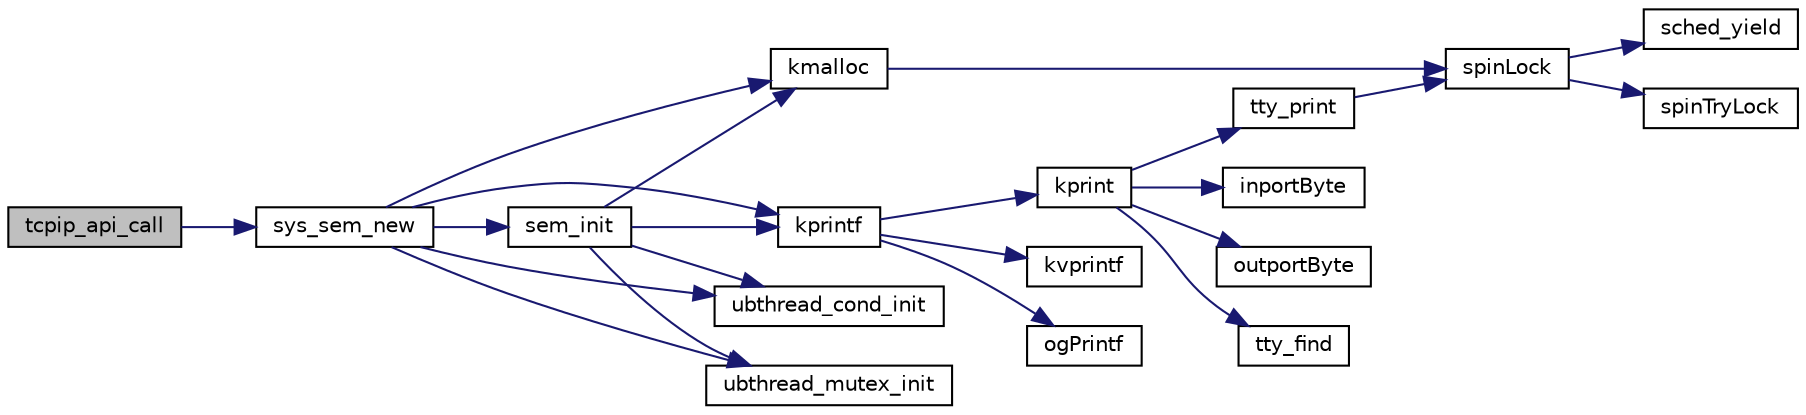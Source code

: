 digraph "tcpip_api_call"
{
 // LATEX_PDF_SIZE
  edge [fontname="Helvetica",fontsize="10",labelfontname="Helvetica",labelfontsize="10"];
  node [fontname="Helvetica",fontsize="10",shape=record];
  rankdir="LR";
  Node1 [label="tcpip_api_call",height=0.2,width=0.4,color="black", fillcolor="grey75", style="filled", fontcolor="black",tooltip=" "];
  Node1 -> Node2 [color="midnightblue",fontsize="10",style="solid",fontname="Helvetica"];
  Node2 [label="sys_sem_new",height=0.2,width=0.4,color="black", fillcolor="white", style="filled",URL="$group__sys__sem.html#gadb68acad14b34550b9891bc11bbf4e63",tooltip=" "];
  Node2 -> Node3 [color="midnightblue",fontsize="10",style="solid",fontname="Helvetica"];
  Node3 [label="kmalloc",height=0.2,width=0.4,color="black", fillcolor="white", style="filled",URL="$kmalloc_8h.html#a150eab2ac4ce4553e21ca10e7f441762",tooltip=" "];
  Node3 -> Node4 [color="midnightblue",fontsize="10",style="solid",fontname="Helvetica"];
  Node4 [label="spinLock",height=0.2,width=0.4,color="black", fillcolor="white", style="filled",URL="$armv6_2spinlock_8c.html#a71f03d2ba55111c715b6068254847a53",tooltip=" "];
  Node4 -> Node5 [color="midnightblue",fontsize="10",style="solid",fontname="Helvetica"];
  Node5 [label="sched_yield",height=0.2,width=0.4,color="black", fillcolor="white", style="filled",URL="$armv6_2sched_8c.html#a08933fe6d593a1c78b9080359f15a0b7",tooltip=" "];
  Node4 -> Node6 [color="midnightblue",fontsize="10",style="solid",fontname="Helvetica"];
  Node6 [label="spinTryLock",height=0.2,width=0.4,color="black", fillcolor="white", style="filled",URL="$armv6_2spinlock_8c.html#a740766af5da58616f700fffab6768a78",tooltip=" "];
  Node2 -> Node7 [color="midnightblue",fontsize="10",style="solid",fontname="Helvetica"];
  Node7 [label="kprintf",height=0.2,width=0.4,color="black", fillcolor="white", style="filled",URL="$kprintf_8h.html#a20b56810edb62a6fe59917015c30848f",tooltip=" "];
  Node7 -> Node8 [color="midnightblue",fontsize="10",style="solid",fontname="Helvetica"];
  Node8 [label="kprint",height=0.2,width=0.4,color="black", fillcolor="white", style="filled",URL="$video_8h.html#a5429378b96a24fadfd2d1f8d777eb95a",tooltip=" "];
  Node8 -> Node9 [color="midnightblue",fontsize="10",style="solid",fontname="Helvetica"];
  Node9 [label="inportByte",height=0.2,width=0.4,color="black", fillcolor="white", style="filled",URL="$io_8h.html#a77b934268de1b3ecdcf3f275413b3108",tooltip="input one byte from specified port"];
  Node8 -> Node10 [color="midnightblue",fontsize="10",style="solid",fontname="Helvetica"];
  Node10 [label="outportByte",height=0.2,width=0.4,color="black", fillcolor="white", style="filled",URL="$io_8h.html#a8acc1a06073db2e7b92ffbd00fbd0cf1",tooltip="outputut one byte to specified port"];
  Node8 -> Node11 [color="midnightblue",fontsize="10",style="solid",fontname="Helvetica"];
  Node11 [label="tty_find",height=0.2,width=0.4,color="black", fillcolor="white", style="filled",URL="$tty_8h.html#a4f96ccac7e60296ef496008d8cbed0ff",tooltip=" "];
  Node8 -> Node12 [color="midnightblue",fontsize="10",style="solid",fontname="Helvetica"];
  Node12 [label="tty_print",height=0.2,width=0.4,color="black", fillcolor="white", style="filled",URL="$tty_8h.html#ad96f57a7c113d3cfa76ee5fed6de33c0",tooltip=" "];
  Node12 -> Node4 [color="midnightblue",fontsize="10",style="solid",fontname="Helvetica"];
  Node7 -> Node13 [color="midnightblue",fontsize="10",style="solid",fontname="Helvetica"];
  Node13 [label="kvprintf",height=0.2,width=0.4,color="black", fillcolor="white", style="filled",URL="$kprintf_8c.html#a3093cdac4668a4ccffdd7f77270888b7",tooltip=" "];
  Node7 -> Node14 [color="midnightblue",fontsize="10",style="solid",fontname="Helvetica"];
  Node14 [label="ogPrintf",height=0.2,width=0.4,color="black", fillcolor="white", style="filled",URL="$kprintf_8h.html#a3b4a66bf1f6583e65660f281b6014aa1",tooltip=" "];
  Node2 -> Node15 [color="midnightblue",fontsize="10",style="solid",fontname="Helvetica"];
  Node15 [label="sem_init",height=0.2,width=0.4,color="black", fillcolor="white", style="filled",URL="$sem_8h.html#a741be298cbcc3eab1747e8b9b239d5f0",tooltip=" "];
  Node15 -> Node3 [color="midnightblue",fontsize="10",style="solid",fontname="Helvetica"];
  Node15 -> Node7 [color="midnightblue",fontsize="10",style="solid",fontname="Helvetica"];
  Node15 -> Node16 [color="midnightblue",fontsize="10",style="solid",fontname="Helvetica"];
  Node16 [label="ubthread_cond_init",height=0.2,width=0.4,color="black", fillcolor="white", style="filled",URL="$ubthread_8h.html#acbb7170a68758468ab5b02512a320112",tooltip=" "];
  Node15 -> Node17 [color="midnightblue",fontsize="10",style="solid",fontname="Helvetica"];
  Node17 [label="ubthread_mutex_init",height=0.2,width=0.4,color="black", fillcolor="white", style="filled",URL="$ubthread_8h.html#ab6bfc2169b55532821582f24b68dc855",tooltip=" "];
  Node2 -> Node16 [color="midnightblue",fontsize="10",style="solid",fontname="Helvetica"];
  Node2 -> Node17 [color="midnightblue",fontsize="10",style="solid",fontname="Helvetica"];
}
